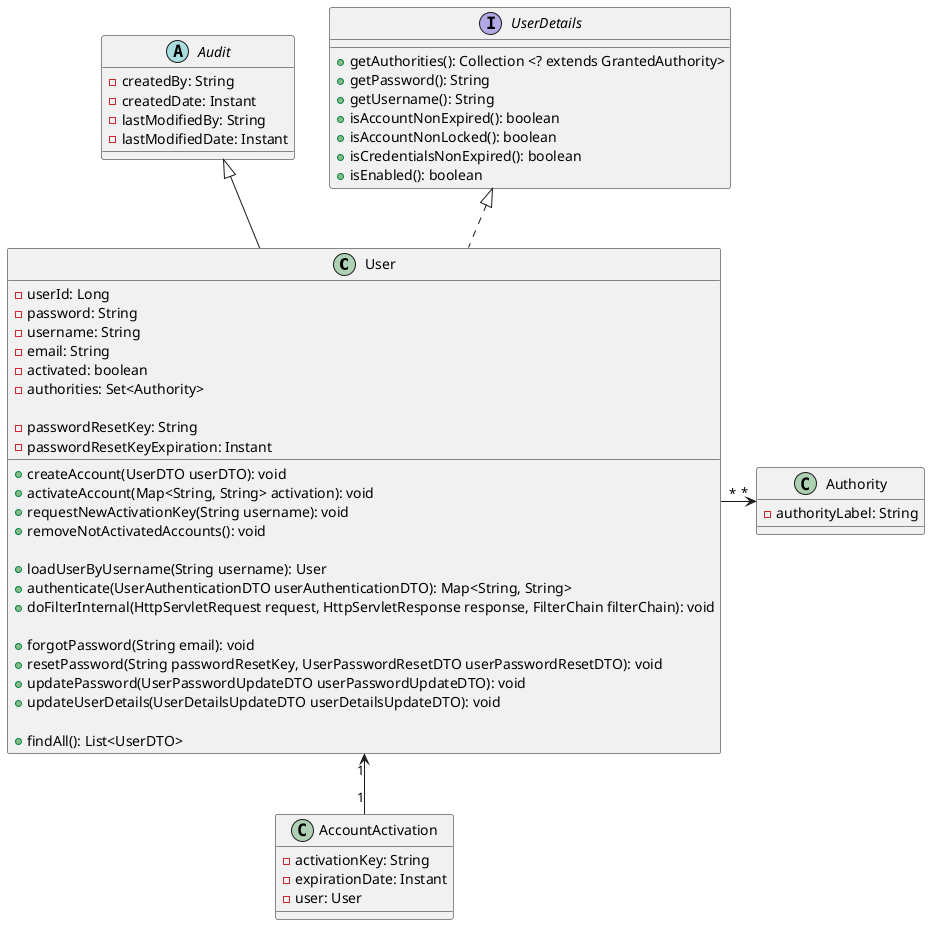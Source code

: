 @startuml shopclassdiagram

User "*" -right-> "*" Authority
User "1" <-down- "1" AccountActivation

abstract class Audit {
    - createdBy: String
    - createdDate: Instant
    - lastModifiedBy: String
    - lastModifiedDate: Instant
}

interface UserDetails {
    + getAuthorities(): Collection <? extends GrantedAuthority>
    + getPassword(): String
    + getUsername(): String
    + isAccountNonExpired(): boolean
    + isAccountNonLocked(): boolean
    + isCredentialsNonExpired(): boolean
    + isEnabled(): boolean
}

class User extends Audit
class User implements UserDetails
class User {
    - userId: Long
    - password: String
    - username: String  
    - email: String
    - activated: boolean
    - authorities: Set<Authority>

    - passwordResetKey: String
    - passwordResetKeyExpiration: Instant

    + createAccount(UserDTO userDTO): void
    + activateAccount(Map<String, String> activation): void
    + requestNewActivationKey(String username): void
    + removeNotActivatedAccounts(): void

    + loadUserByUsername(String username): User
    + authenticate(UserAuthenticationDTO userAuthenticationDTO): Map<String, String>
    + doFilterInternal(HttpServletRequest request, HttpServletResponse response, FilterChain filterChain): void

    + forgotPassword(String email): void
    + resetPassword(String passwordResetKey, UserPasswordResetDTO userPasswordResetDTO): void
    + updatePassword(UserPasswordUpdateDTO userPasswordUpdateDTO): void
    + updateUserDetails(UserDetailsUpdateDTO userDetailsUpdateDTO): void

    + findAll(): List<UserDTO>
}

class Authority {
    - authorityLabel: String
}

class AccountActivation {
    - activationKey: String
    - expirationDate: Instant
    - user: User
}

@enduml